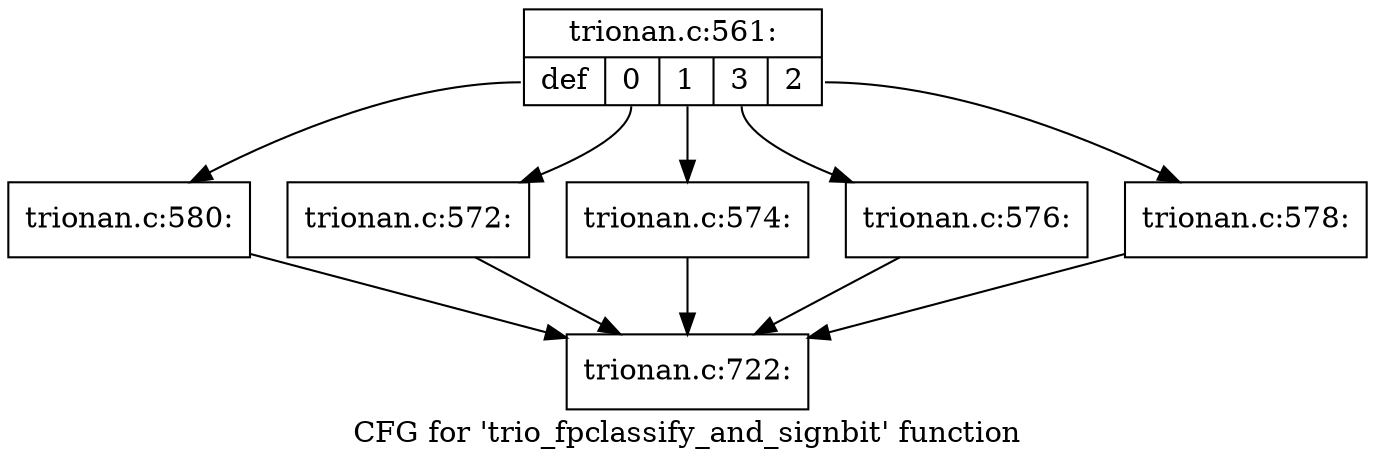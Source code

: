 digraph "CFG for 'trio_fpclassify_and_signbit' function" {
	label="CFG for 'trio_fpclassify_and_signbit' function";

	Node0x4d1dd60 [shape=record,label="{trionan.c:561:|{<s0>def|<s1>0|<s2>1|<s3>3|<s4>2}}"];
	Node0x4d1dd60:s0 -> Node0x4919920;
	Node0x4d1dd60:s1 -> Node0x4919ce0;
	Node0x4d1dd60:s2 -> Node0x4d29410;
	Node0x4d1dd60:s3 -> Node0x4d29540;
	Node0x4d1dd60:s4 -> Node0x4d29670;
	Node0x4919ce0 [shape=record,label="{trionan.c:572:}"];
	Node0x4919ce0 -> Node0x4918900;
	Node0x4d29410 [shape=record,label="{trionan.c:574:}"];
	Node0x4d29410 -> Node0x4918900;
	Node0x4d29540 [shape=record,label="{trionan.c:576:}"];
	Node0x4d29540 -> Node0x4918900;
	Node0x4d29670 [shape=record,label="{trionan.c:578:}"];
	Node0x4d29670 -> Node0x4918900;
	Node0x4919920 [shape=record,label="{trionan.c:580:}"];
	Node0x4919920 -> Node0x4918900;
	Node0x4918900 [shape=record,label="{trionan.c:722:}"];
}
